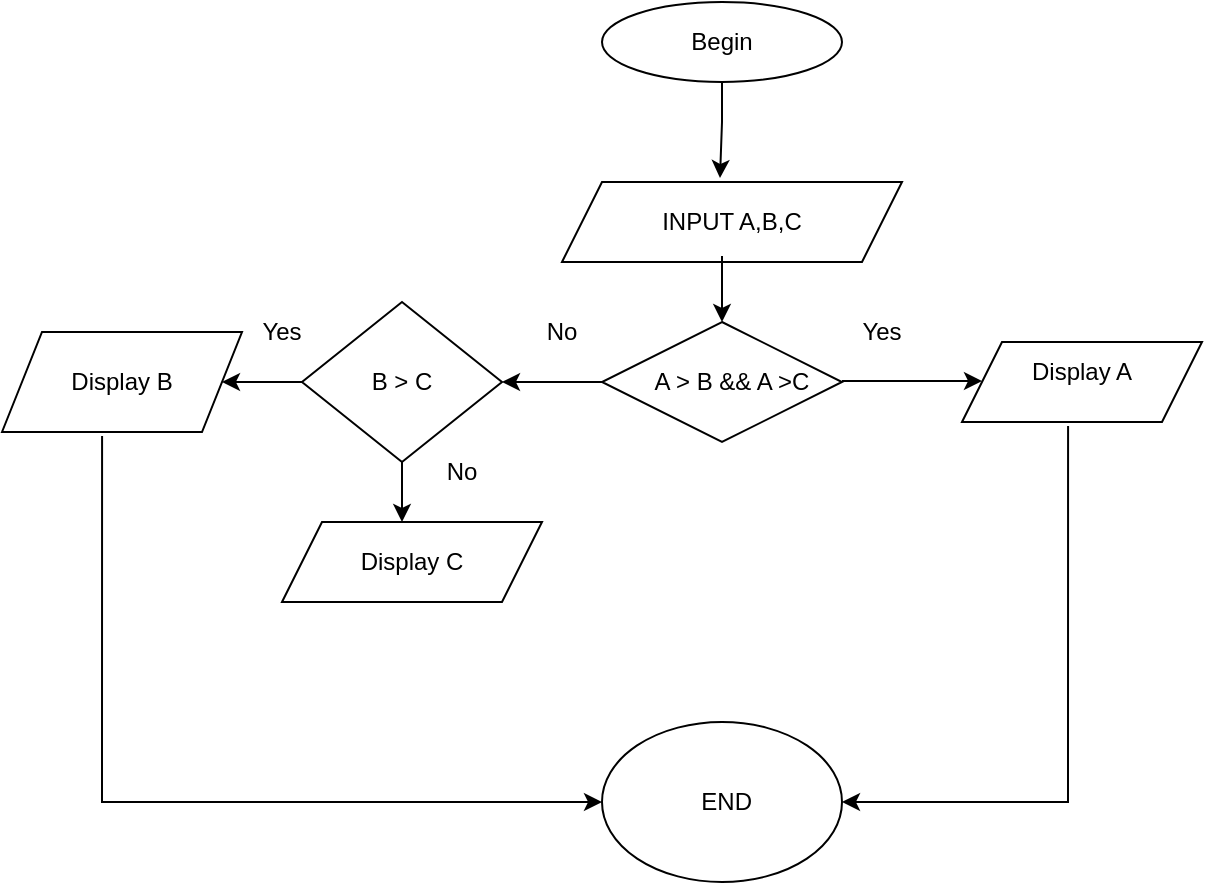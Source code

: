 <mxfile version="28.2.5">
  <diagram name="Trang-1" id="RfA_R8pIar6faXcP8ChK">
    <mxGraphModel dx="808" dy="1638" grid="1" gridSize="10" guides="1" tooltips="1" connect="1" arrows="1" fold="1" page="1" pageScale="1" pageWidth="827" pageHeight="1169" math="0" shadow="0">
      <root>
        <mxCell id="0" />
        <mxCell id="1" parent="0" />
        <mxCell id="w1VVdYXGxSIHdRdnhShr-1" value="" style="ellipse;whiteSpace=wrap;html=1;" vertex="1" parent="1">
          <mxGeometry x="320" y="-20" width="120" height="40" as="geometry" />
        </mxCell>
        <mxCell id="w1VVdYXGxSIHdRdnhShr-2" value="Begin" style="text;html=1;align=center;verticalAlign=middle;whiteSpace=wrap;rounded=0;" vertex="1" parent="1">
          <mxGeometry x="350" y="-15" width="60" height="30" as="geometry" />
        </mxCell>
        <mxCell id="w1VVdYXGxSIHdRdnhShr-3" style="edgeStyle=orthogonalEdgeStyle;rounded=0;orthogonalLoop=1;jettySize=auto;html=1;exitX=0.5;exitY=1;exitDx=0;exitDy=0;" edge="1" parent="1" source="w1VVdYXGxSIHdRdnhShr-1" target="w1VVdYXGxSIHdRdnhShr-1">
          <mxGeometry relative="1" as="geometry" />
        </mxCell>
        <mxCell id="w1VVdYXGxSIHdRdnhShr-4" value="" style="shape=parallelogram;perimeter=parallelogramPerimeter;whiteSpace=wrap;html=1;fixedSize=1;" vertex="1" parent="1">
          <mxGeometry x="300" y="70" width="170" height="40" as="geometry" />
        </mxCell>
        <mxCell id="w1VVdYXGxSIHdRdnhShr-5" value="INPUT A,B,C" style="text;html=1;align=center;verticalAlign=middle;whiteSpace=wrap;rounded=0;" vertex="1" parent="1">
          <mxGeometry x="310" y="70" width="150" height="40" as="geometry" />
        </mxCell>
        <mxCell id="w1VVdYXGxSIHdRdnhShr-6" value="" style="rhombus;whiteSpace=wrap;html=1;" vertex="1" parent="1">
          <mxGeometry x="320" y="140" width="120" height="60" as="geometry" />
        </mxCell>
        <mxCell id="w1VVdYXGxSIHdRdnhShr-8" value="" style="endArrow=classic;html=1;rounded=0;" edge="1" parent="1">
          <mxGeometry width="50" height="50" relative="1" as="geometry">
            <mxPoint x="440" y="169.5" as="sourcePoint" />
            <mxPoint x="510" y="169.5" as="targetPoint" />
            <Array as="points" />
          </mxGeometry>
        </mxCell>
        <mxCell id="w1VVdYXGxSIHdRdnhShr-10" value="" style="shape=parallelogram;perimeter=parallelogramPerimeter;whiteSpace=wrap;html=1;fixedSize=1;" vertex="1" parent="1">
          <mxGeometry x="500" y="150" width="120" height="40" as="geometry" />
        </mxCell>
        <mxCell id="w1VVdYXGxSIHdRdnhShr-11" value="Display A" style="text;html=1;align=center;verticalAlign=middle;whiteSpace=wrap;rounded=0;" vertex="1" parent="1">
          <mxGeometry x="530" y="150" width="60" height="30" as="geometry" />
        </mxCell>
        <mxCell id="w1VVdYXGxSIHdRdnhShr-13" value="" style="endArrow=classic;html=1;rounded=0;" edge="1" parent="1">
          <mxGeometry width="50" height="50" relative="1" as="geometry">
            <mxPoint x="380" y="20" as="sourcePoint" />
            <mxPoint x="379" y="68" as="targetPoint" />
            <Array as="points">
              <mxPoint x="380" y="40" />
            </Array>
          </mxGeometry>
        </mxCell>
        <mxCell id="w1VVdYXGxSIHdRdnhShr-15" value="" style="endArrow=classic;html=1;rounded=0;entryX=0.5;entryY=0;entryDx=0;entryDy=0;" edge="1" parent="1" target="w1VVdYXGxSIHdRdnhShr-6">
          <mxGeometry width="50" height="50" relative="1" as="geometry">
            <mxPoint x="380" y="107" as="sourcePoint" />
            <mxPoint x="420" y="120" as="targetPoint" />
          </mxGeometry>
        </mxCell>
        <mxCell id="w1VVdYXGxSIHdRdnhShr-18" value="A &amp;gt; B &amp;amp;&amp;amp; A &amp;gt;C" style="text;html=1;align=center;verticalAlign=middle;whiteSpace=wrap;rounded=0;" vertex="1" parent="1">
          <mxGeometry x="330" y="155" width="110" height="30" as="geometry" />
        </mxCell>
        <mxCell id="w1VVdYXGxSIHdRdnhShr-19" value="" style="endArrow=classic;html=1;rounded=0;exitX=0;exitY=0.5;exitDx=0;exitDy=0;" edge="1" parent="1" source="w1VVdYXGxSIHdRdnhShr-6">
          <mxGeometry width="50" height="50" relative="1" as="geometry">
            <mxPoint x="240" y="200" as="sourcePoint" />
            <mxPoint x="270" y="170" as="targetPoint" />
          </mxGeometry>
        </mxCell>
        <mxCell id="w1VVdYXGxSIHdRdnhShr-21" value="" style="rhombus;whiteSpace=wrap;html=1;" vertex="1" parent="1">
          <mxGeometry x="170" y="130" width="100" height="80" as="geometry" />
        </mxCell>
        <mxCell id="w1VVdYXGxSIHdRdnhShr-22" value="B &amp;gt; C" style="text;html=1;align=center;verticalAlign=middle;whiteSpace=wrap;rounded=0;" vertex="1" parent="1">
          <mxGeometry x="190" y="155" width="60" height="30" as="geometry" />
        </mxCell>
        <mxCell id="w1VVdYXGxSIHdRdnhShr-23" value="" style="shape=parallelogram;perimeter=parallelogramPerimeter;whiteSpace=wrap;html=1;fixedSize=1;" vertex="1" parent="1">
          <mxGeometry x="20" y="145" width="120" height="50" as="geometry" />
        </mxCell>
        <mxCell id="w1VVdYXGxSIHdRdnhShr-24" value="Display B" style="text;html=1;align=center;verticalAlign=middle;whiteSpace=wrap;rounded=0;" vertex="1" parent="1">
          <mxGeometry x="50" y="155" width="60" height="30" as="geometry" />
        </mxCell>
        <mxCell id="w1VVdYXGxSIHdRdnhShr-25" value="" style="endArrow=classic;html=1;rounded=0;exitX=0;exitY=0.5;exitDx=0;exitDy=0;" edge="1" parent="1" source="w1VVdYXGxSIHdRdnhShr-21" target="w1VVdYXGxSIHdRdnhShr-23">
          <mxGeometry width="50" height="50" relative="1" as="geometry">
            <mxPoint x="160" y="170" as="sourcePoint" />
            <mxPoint x="210" y="120" as="targetPoint" />
          </mxGeometry>
        </mxCell>
        <mxCell id="w1VVdYXGxSIHdRdnhShr-26" value="Yes" style="text;html=1;align=center;verticalAlign=middle;whiteSpace=wrap;rounded=0;" vertex="1" parent="1">
          <mxGeometry x="430" y="130" width="60" height="30" as="geometry" />
        </mxCell>
        <mxCell id="w1VVdYXGxSIHdRdnhShr-27" value="No" style="text;html=1;align=center;verticalAlign=middle;whiteSpace=wrap;rounded=0;" vertex="1" parent="1">
          <mxGeometry x="270" y="130" width="60" height="30" as="geometry" />
        </mxCell>
        <mxCell id="w1VVdYXGxSIHdRdnhShr-28" value="Yes" style="text;html=1;align=center;verticalAlign=middle;whiteSpace=wrap;rounded=0;" vertex="1" parent="1">
          <mxGeometry x="130" y="130" width="60" height="30" as="geometry" />
        </mxCell>
        <mxCell id="w1VVdYXGxSIHdRdnhShr-29" value="" style="shape=parallelogram;perimeter=parallelogramPerimeter;whiteSpace=wrap;html=1;fixedSize=1;" vertex="1" parent="1">
          <mxGeometry x="160" y="240" width="130" height="40" as="geometry" />
        </mxCell>
        <mxCell id="w1VVdYXGxSIHdRdnhShr-30" value="Display C" style="text;html=1;align=center;verticalAlign=middle;whiteSpace=wrap;rounded=0;" vertex="1" parent="1">
          <mxGeometry x="195" y="245" width="60" height="30" as="geometry" />
        </mxCell>
        <mxCell id="w1VVdYXGxSIHdRdnhShr-31" value="" style="endArrow=classic;html=1;rounded=0;" edge="1" parent="1">
          <mxGeometry width="50" height="50" relative="1" as="geometry">
            <mxPoint x="220" y="210" as="sourcePoint" />
            <mxPoint x="220" y="240" as="targetPoint" />
          </mxGeometry>
        </mxCell>
        <mxCell id="w1VVdYXGxSIHdRdnhShr-32" value="No" style="text;html=1;align=center;verticalAlign=middle;whiteSpace=wrap;rounded=0;" vertex="1" parent="1">
          <mxGeometry x="220" y="200" width="60" height="30" as="geometry" />
        </mxCell>
        <mxCell id="w1VVdYXGxSIHdRdnhShr-33" value="" style="ellipse;whiteSpace=wrap;html=1;" vertex="1" parent="1">
          <mxGeometry x="320" y="340" width="120" height="80" as="geometry" />
        </mxCell>
        <mxCell id="w1VVdYXGxSIHdRdnhShr-34" value="END&amp;nbsp;" style="text;html=1;align=center;verticalAlign=middle;whiteSpace=wrap;rounded=0;" vertex="1" parent="1">
          <mxGeometry x="354" y="357.5" width="60" height="45" as="geometry" />
        </mxCell>
        <mxCell id="w1VVdYXGxSIHdRdnhShr-35" value="" style="endArrow=classic;html=1;rounded=0;entryX=0;entryY=0.5;entryDx=0;entryDy=0;exitX=0.417;exitY=1.04;exitDx=0;exitDy=0;exitPerimeter=0;" edge="1" parent="1" source="w1VVdYXGxSIHdRdnhShr-23" target="w1VVdYXGxSIHdRdnhShr-33">
          <mxGeometry width="50" height="50" relative="1" as="geometry">
            <mxPoint x="90" y="370" as="sourcePoint" />
            <mxPoint x="140" y="320" as="targetPoint" />
            <Array as="points">
              <mxPoint x="70" y="380" />
            </Array>
          </mxGeometry>
        </mxCell>
        <mxCell id="w1VVdYXGxSIHdRdnhShr-36" value="" style="endArrow=classic;html=1;rounded=0;exitX=0.442;exitY=1.05;exitDx=0;exitDy=0;exitPerimeter=0;entryX=1;entryY=0.5;entryDx=0;entryDy=0;" edge="1" parent="1" source="w1VVdYXGxSIHdRdnhShr-10" target="w1VVdYXGxSIHdRdnhShr-33">
          <mxGeometry width="50" height="50" relative="1" as="geometry">
            <mxPoint x="450" y="295" as="sourcePoint" />
            <mxPoint x="500" y="245" as="targetPoint" />
            <Array as="points">
              <mxPoint x="553" y="380" />
            </Array>
          </mxGeometry>
        </mxCell>
      </root>
    </mxGraphModel>
  </diagram>
</mxfile>
